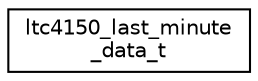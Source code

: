 digraph "Graphical Class Hierarchy"
{
 // LATEX_PDF_SIZE
  edge [fontname="Helvetica",fontsize="10",labelfontname="Helvetica",labelfontsize="10"];
  node [fontname="Helvetica",fontsize="10",shape=record];
  rankdir="LR";
  Node0 [label="ltc4150_last_minute\l_data_t",height=0.2,width=0.4,color="black", fillcolor="white", style="filled",URL="$structltc4150__last__minute__data__t.html",tooltip="Data structure used by ltc4150_last_minute."];
}
